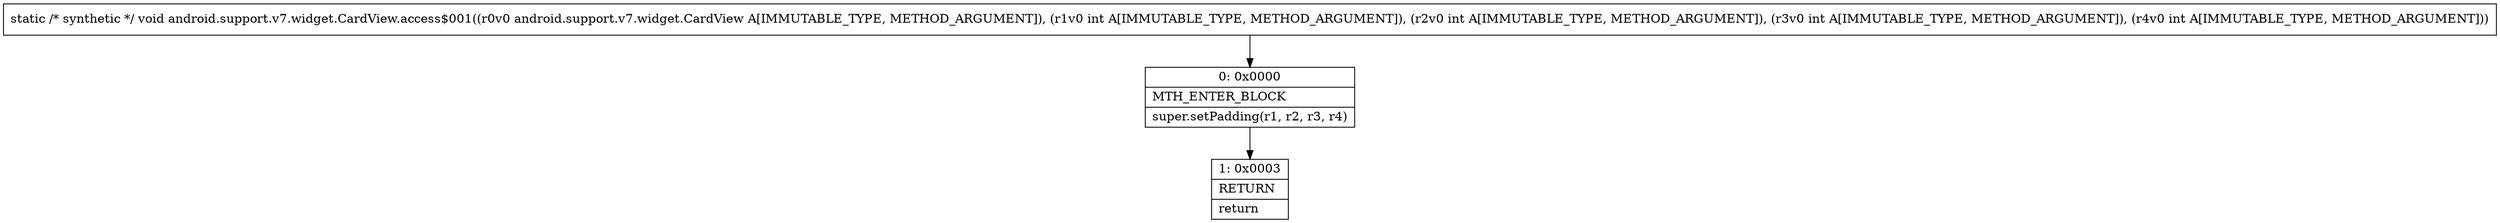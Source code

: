 digraph "CFG forandroid.support.v7.widget.CardView.access$001(Landroid\/support\/v7\/widget\/CardView;IIII)V" {
Node_0 [shape=record,label="{0\:\ 0x0000|MTH_ENTER_BLOCK\l|super.setPadding(r1, r2, r3, r4)\l}"];
Node_1 [shape=record,label="{1\:\ 0x0003|RETURN\l|return\l}"];
MethodNode[shape=record,label="{static \/* synthetic *\/ void android.support.v7.widget.CardView.access$001((r0v0 android.support.v7.widget.CardView A[IMMUTABLE_TYPE, METHOD_ARGUMENT]), (r1v0 int A[IMMUTABLE_TYPE, METHOD_ARGUMENT]), (r2v0 int A[IMMUTABLE_TYPE, METHOD_ARGUMENT]), (r3v0 int A[IMMUTABLE_TYPE, METHOD_ARGUMENT]), (r4v0 int A[IMMUTABLE_TYPE, METHOD_ARGUMENT])) }"];
MethodNode -> Node_0;
Node_0 -> Node_1;
}

